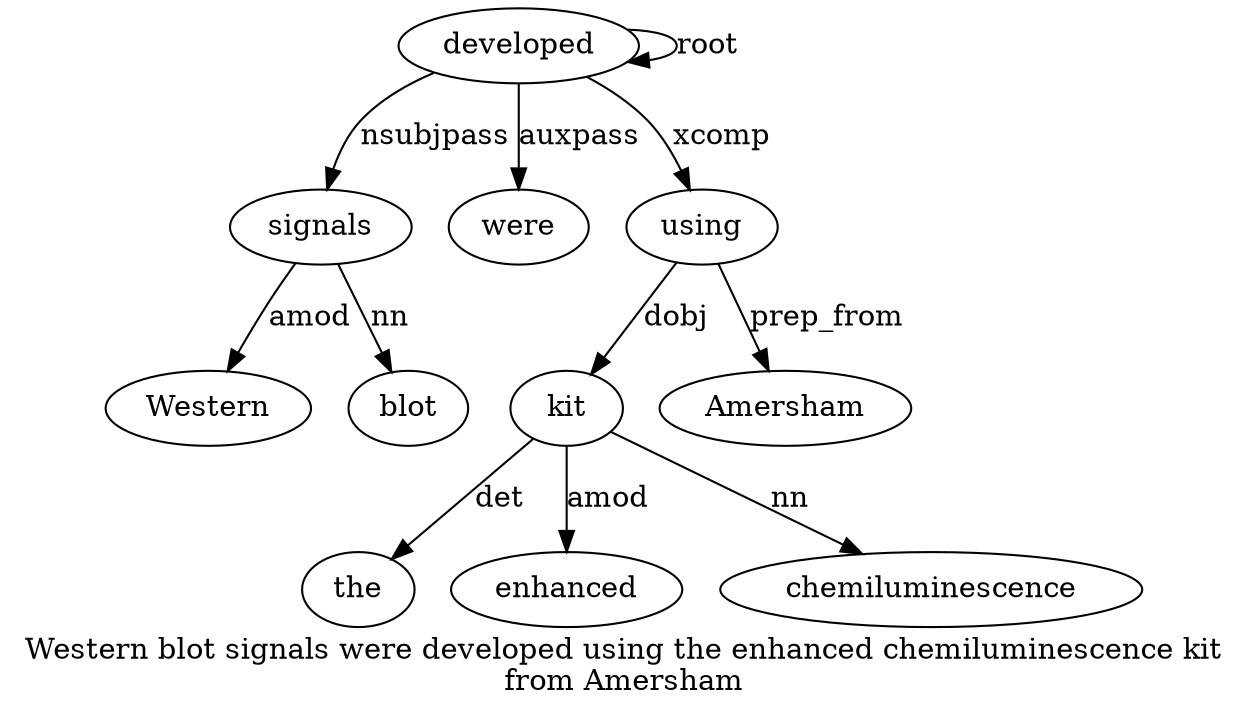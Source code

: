 digraph "Western blot signals were developed using the enhanced chemiluminescence kit from Amersham" {
label="Western blot signals were developed using the enhanced chemiluminescence kit
from Amersham";
signals3 [style=filled, fillcolor=white, label=signals];
Western1 [style=filled, fillcolor=white, label=Western];
signals3 -> Western1  [label=amod];
blot2 [style=filled, fillcolor=white, label=blot];
signals3 -> blot2  [label=nn];
developed5 [style=filled, fillcolor=white, label=developed];
developed5 -> signals3  [label=nsubjpass];
were4 [style=filled, fillcolor=white, label=were];
developed5 -> were4  [label=auxpass];
developed5 -> developed5  [label=root];
using6 [style=filled, fillcolor=white, label=using];
developed5 -> using6  [label=xcomp];
kit10 [style=filled, fillcolor=white, label=kit];
the7 [style=filled, fillcolor=white, label=the];
kit10 -> the7  [label=det];
enhanced8 [style=filled, fillcolor=white, label=enhanced];
kit10 -> enhanced8  [label=amod];
chemiluminescence9 [style=filled, fillcolor=white, label=chemiluminescence];
kit10 -> chemiluminescence9  [label=nn];
using6 -> kit10  [label=dobj];
Amersham12 [style=filled, fillcolor=white, label=Amersham];
using6 -> Amersham12  [label=prep_from];
}
